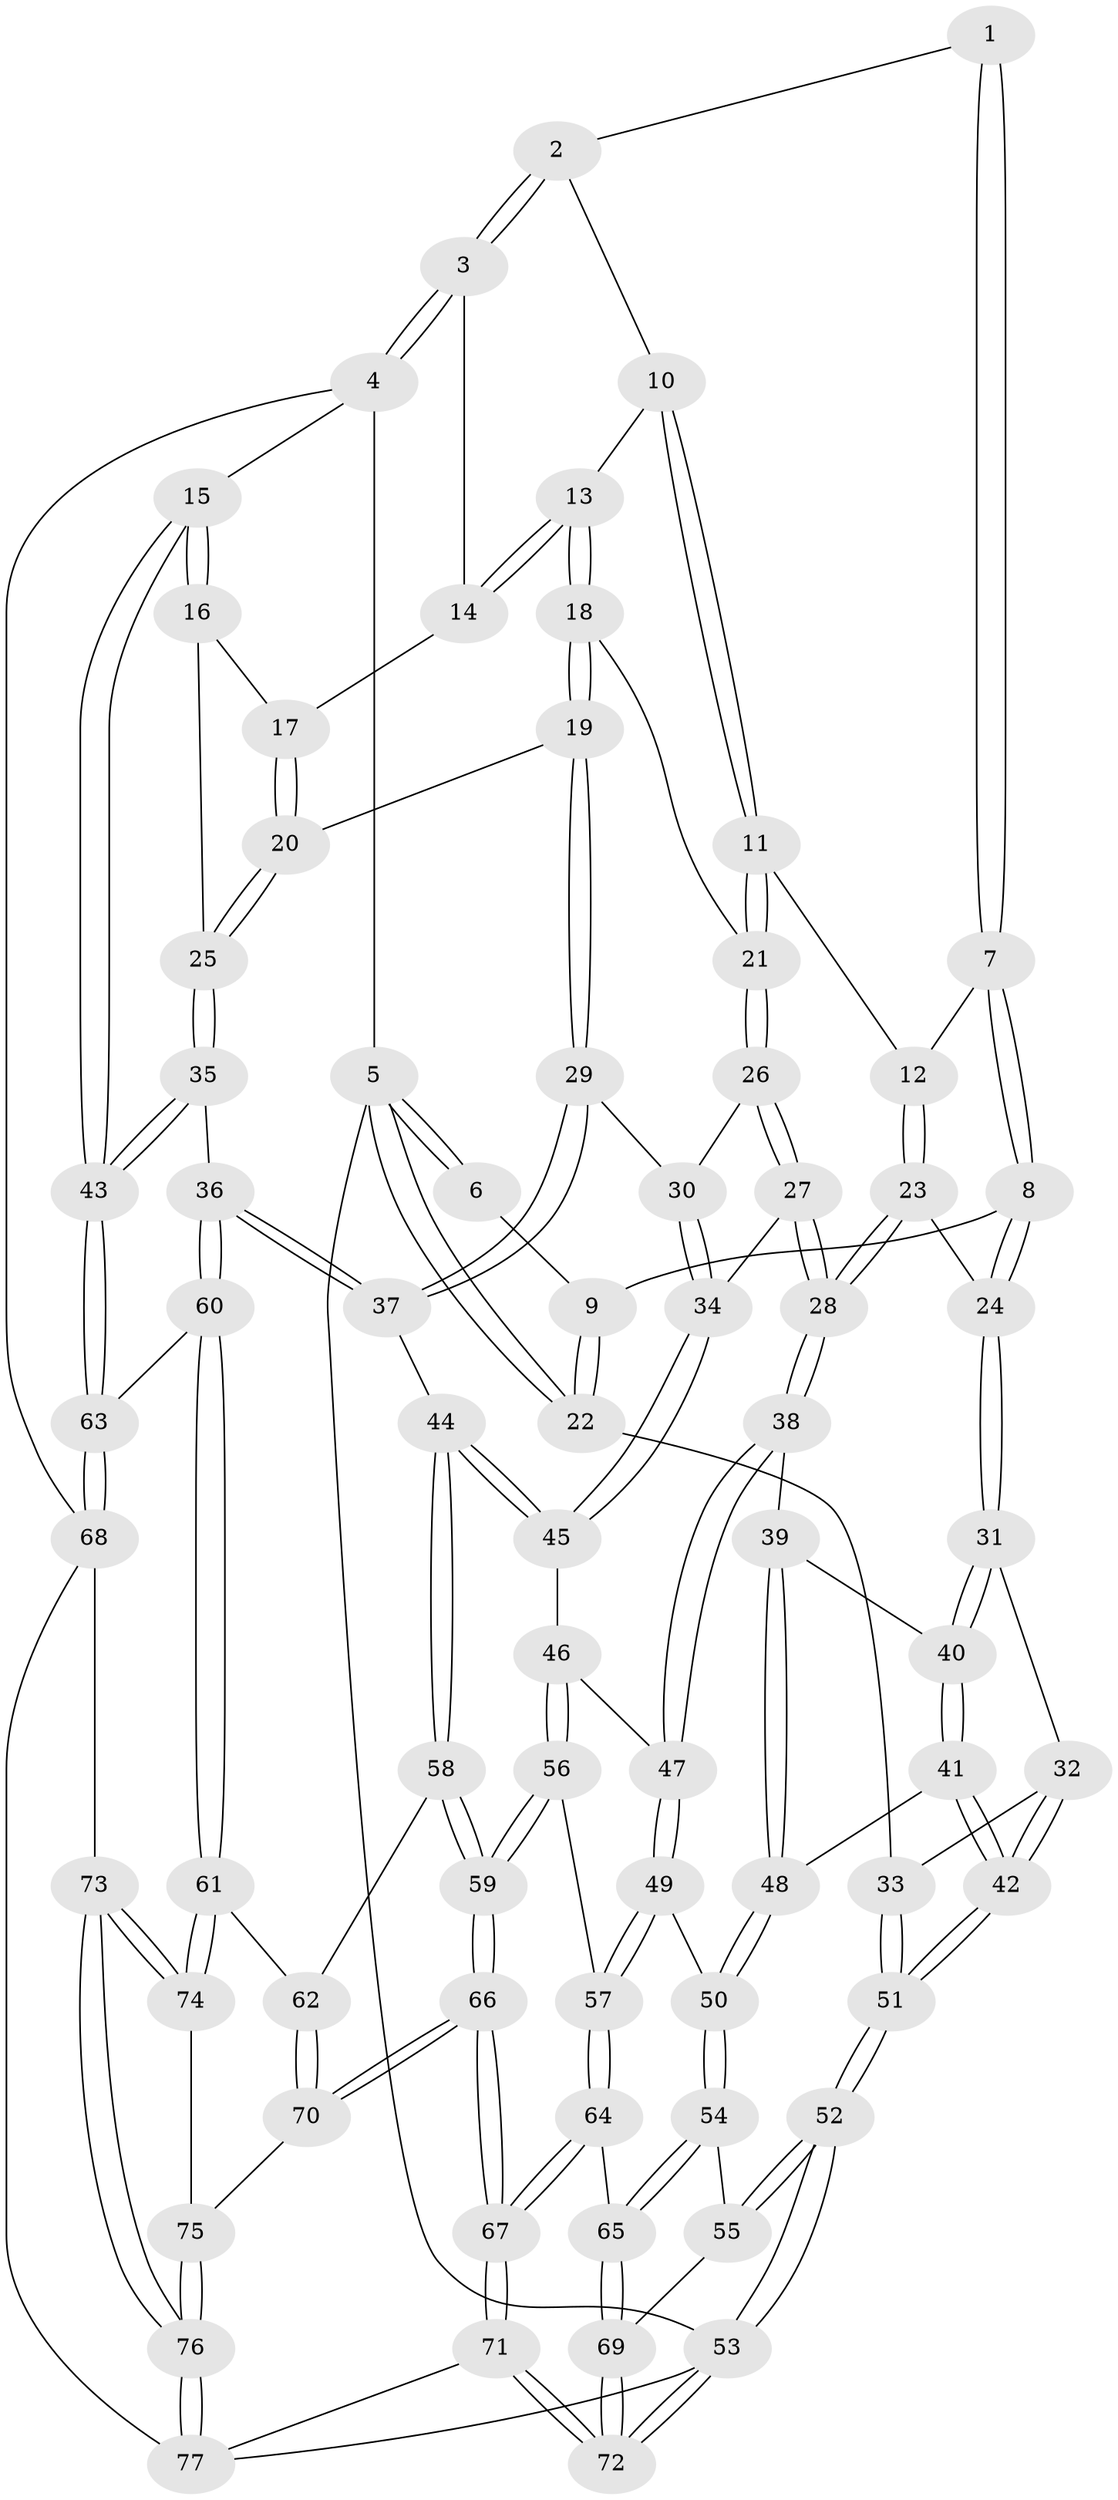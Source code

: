 // Generated by graph-tools (version 1.1) at 2025/38/03/09/25 02:38:45]
// undirected, 77 vertices, 189 edges
graph export_dot {
graph [start="1"]
  node [color=gray90,style=filled];
  1 [pos="+0.31545691078773475+0"];
  2 [pos="+0.4731804035795902+0"];
  3 [pos="+0.8811554790229046+0"];
  4 [pos="+1+0"];
  5 [pos="+0+0"];
  6 [pos="+0.2112887136032979+0"];
  7 [pos="+0.29287997252584647+0"];
  8 [pos="+0.16158894100642668+0.17641196949825913"];
  9 [pos="+0.09043489968355234+0.10994696633382911"];
  10 [pos="+0.48875804150590946+0"];
  11 [pos="+0.3996916795468985+0.17888813664896794"];
  12 [pos="+0.330539923645099+0.15893003257868485"];
  13 [pos="+0.572187815361672+0.10867096041887522"];
  14 [pos="+0.8314605098667243+0"];
  15 [pos="+1+0.2423804208606144"];
  16 [pos="+0.9332629103733348+0.18517451791780962"];
  17 [pos="+0.8261256586813571+0"];
  18 [pos="+0.5803516160749754+0.14102546826219764"];
  19 [pos="+0.6580461782882947+0.20418330418257485"];
  20 [pos="+0.7172359223753131+0.18401607038972587"];
  21 [pos="+0.41252563661615727+0.19316172758001995"];
  22 [pos="+0+0.07103054353397725"];
  23 [pos="+0.18916461259173728+0.20877276053948696"];
  24 [pos="+0.17571061817723635+0.20417171243637233"];
  25 [pos="+0.8269392231509771+0.26657182766810933"];
  26 [pos="+0.4182008107983668+0.22349704731281408"];
  27 [pos="+0.41361645281608206+0.27156436143434104"];
  28 [pos="+0.2680489152471297+0.34081932638254336"];
  29 [pos="+0.6282864702250877+0.2676946228267893"];
  30 [pos="+0.5648496507673106+0.26154567403382306"];
  31 [pos="+0.15127927489758078+0.22773764427827303"];
  32 [pos="+0.13499788084986564+0.2349680548499704"];
  33 [pos="+0+0.2383468017077119"];
  34 [pos="+0.4378797855721298+0.317440470917549"];
  35 [pos="+0.8627158256457836+0.4172747462058063"];
  36 [pos="+0.808641465879937+0.4497753920475798"];
  37 [pos="+0.6113254230632389+0.41113319590652037"];
  38 [pos="+0.26642377551117175+0.4085871989646764"];
  39 [pos="+0.15446734402144024+0.407787772952112"];
  40 [pos="+0.13973903213167477+0.2889388963452967"];
  41 [pos="+0.0457501305331755+0.4414259307340713"];
  42 [pos="+0+0.4129544181988006"];
  43 [pos="+1+0.4588419889877028"];
  44 [pos="+0.5760464783672168+0.4357002804165864"];
  45 [pos="+0.47709393412015894+0.41776856879825613"];
  46 [pos="+0.3850040914784424+0.4670967098940615"];
  47 [pos="+0.2924452872546984+0.45228266601056716"];
  48 [pos="+0.05793916176485673+0.4468683431657917"];
  49 [pos="+0.24411847661691127+0.528196912022283"];
  50 [pos="+0.11657631119098175+0.5365942544858725"];
  51 [pos="+0+0.412787420662553"];
  52 [pos="+0+0.5992011324891179"];
  53 [pos="+0+1"];
  54 [pos="+0.10449127326036078+0.5816305045141318"];
  55 [pos="+0+0.6416407033784072"];
  56 [pos="+0.40281442787105615+0.5792192474843937"];
  57 [pos="+0.25663626033997855+0.5966588821315568"];
  58 [pos="+0.5790868037318145+0.5534456064794963"];
  59 [pos="+0.4447651816249572+0.677152827394196"];
  60 [pos="+0.7675347714325339+0.6733791636934018"];
  61 [pos="+0.7656278655274938+0.676859492558268"];
  62 [pos="+0.6937345871853058+0.6598065905345757"];
  63 [pos="+1+0.5324136620664118"];
  64 [pos="+0.25262076471320133+0.673601961706763"];
  65 [pos="+0.16553146083195222+0.6928061745651776"];
  66 [pos="+0.4204311750241543+0.7789062389925097"];
  67 [pos="+0.41446626828107863+0.785706125872698"];
  68 [pos="+1+0.8413767784423354"];
  69 [pos="+0.11010131679405223+0.7566709945780261"];
  70 [pos="+0.5238042150978647+0.7628640867974542"];
  71 [pos="+0.3648383279732033+1"];
  72 [pos="+0.03748283814248605+1"];
  73 [pos="+0.9452434895856612+0.827429031813484"];
  74 [pos="+0.7778953895754264+0.714262974867231"];
  75 [pos="+0.6986059221127523+0.8346692156349373"];
  76 [pos="+0.6668172108875509+1"];
  77 [pos="+0.6454334601829824+1"];
  1 -- 2;
  1 -- 7;
  1 -- 7;
  2 -- 3;
  2 -- 3;
  2 -- 10;
  3 -- 4;
  3 -- 4;
  3 -- 14;
  4 -- 5;
  4 -- 15;
  4 -- 68;
  5 -- 6;
  5 -- 6;
  5 -- 22;
  5 -- 22;
  5 -- 53;
  6 -- 9;
  7 -- 8;
  7 -- 8;
  7 -- 12;
  8 -- 9;
  8 -- 24;
  8 -- 24;
  9 -- 22;
  9 -- 22;
  10 -- 11;
  10 -- 11;
  10 -- 13;
  11 -- 12;
  11 -- 21;
  11 -- 21;
  12 -- 23;
  12 -- 23;
  13 -- 14;
  13 -- 14;
  13 -- 18;
  13 -- 18;
  14 -- 17;
  15 -- 16;
  15 -- 16;
  15 -- 43;
  15 -- 43;
  16 -- 17;
  16 -- 25;
  17 -- 20;
  17 -- 20;
  18 -- 19;
  18 -- 19;
  18 -- 21;
  19 -- 20;
  19 -- 29;
  19 -- 29;
  20 -- 25;
  20 -- 25;
  21 -- 26;
  21 -- 26;
  22 -- 33;
  23 -- 24;
  23 -- 28;
  23 -- 28;
  24 -- 31;
  24 -- 31;
  25 -- 35;
  25 -- 35;
  26 -- 27;
  26 -- 27;
  26 -- 30;
  27 -- 28;
  27 -- 28;
  27 -- 34;
  28 -- 38;
  28 -- 38;
  29 -- 30;
  29 -- 37;
  29 -- 37;
  30 -- 34;
  30 -- 34;
  31 -- 32;
  31 -- 40;
  31 -- 40;
  32 -- 33;
  32 -- 42;
  32 -- 42;
  33 -- 51;
  33 -- 51;
  34 -- 45;
  34 -- 45;
  35 -- 36;
  35 -- 43;
  35 -- 43;
  36 -- 37;
  36 -- 37;
  36 -- 60;
  36 -- 60;
  37 -- 44;
  38 -- 39;
  38 -- 47;
  38 -- 47;
  39 -- 40;
  39 -- 48;
  39 -- 48;
  40 -- 41;
  40 -- 41;
  41 -- 42;
  41 -- 42;
  41 -- 48;
  42 -- 51;
  42 -- 51;
  43 -- 63;
  43 -- 63;
  44 -- 45;
  44 -- 45;
  44 -- 58;
  44 -- 58;
  45 -- 46;
  46 -- 47;
  46 -- 56;
  46 -- 56;
  47 -- 49;
  47 -- 49;
  48 -- 50;
  48 -- 50;
  49 -- 50;
  49 -- 57;
  49 -- 57;
  50 -- 54;
  50 -- 54;
  51 -- 52;
  51 -- 52;
  52 -- 53;
  52 -- 53;
  52 -- 55;
  52 -- 55;
  53 -- 72;
  53 -- 72;
  53 -- 77;
  54 -- 55;
  54 -- 65;
  54 -- 65;
  55 -- 69;
  56 -- 57;
  56 -- 59;
  56 -- 59;
  57 -- 64;
  57 -- 64;
  58 -- 59;
  58 -- 59;
  58 -- 62;
  59 -- 66;
  59 -- 66;
  60 -- 61;
  60 -- 61;
  60 -- 63;
  61 -- 62;
  61 -- 74;
  61 -- 74;
  62 -- 70;
  62 -- 70;
  63 -- 68;
  63 -- 68;
  64 -- 65;
  64 -- 67;
  64 -- 67;
  65 -- 69;
  65 -- 69;
  66 -- 67;
  66 -- 67;
  66 -- 70;
  66 -- 70;
  67 -- 71;
  67 -- 71;
  68 -- 73;
  68 -- 77;
  69 -- 72;
  69 -- 72;
  70 -- 75;
  71 -- 72;
  71 -- 72;
  71 -- 77;
  73 -- 74;
  73 -- 74;
  73 -- 76;
  73 -- 76;
  74 -- 75;
  75 -- 76;
  75 -- 76;
  76 -- 77;
  76 -- 77;
}
